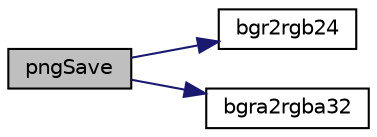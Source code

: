 digraph "pngSave"
{
 // INTERACTIVE_SVG=YES
  edge [fontname="Helvetica",fontsize="10",labelfontname="Helvetica",labelfontsize="10"];
  node [fontname="Helvetica",fontsize="10",shape=record];
  rankdir="LR";
  Node1 [label="pngSave",height=0.2,width=0.4,color="black", fillcolor="grey75", style="filled" fontcolor="black"];
  Node1 -> Node2 [color="midnightblue",fontsize="10",style="solid",fontname="Helvetica"];
  Node2 [label="bgr2rgb24",height=0.2,width=0.4,color="black", fillcolor="white", style="filled",URL="$pixel_8h.html#aa98f7e7677a832bed8ba09abf6a03964"];
  Node1 -> Node3 [color="midnightblue",fontsize="10",style="solid",fontname="Helvetica"];
  Node3 [label="bgra2rgba32",height=0.2,width=0.4,color="black", fillcolor="white", style="filled",URL="$pixel_8h.html#a637f5d0173bb783c18d438f32f0a7d83"];
}
